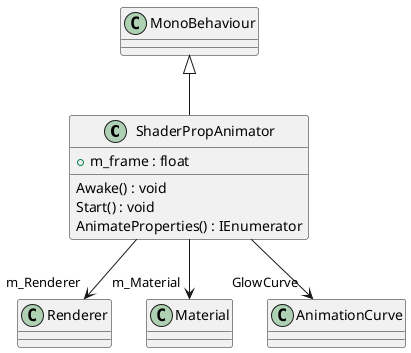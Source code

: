 @startuml
class ShaderPropAnimator {
    + m_frame : float
    Awake() : void
    Start() : void
    AnimateProperties() : IEnumerator
}
MonoBehaviour <|-- ShaderPropAnimator
ShaderPropAnimator --> "m_Renderer" Renderer
ShaderPropAnimator --> "m_Material" Material
ShaderPropAnimator --> "GlowCurve" AnimationCurve
@enduml
